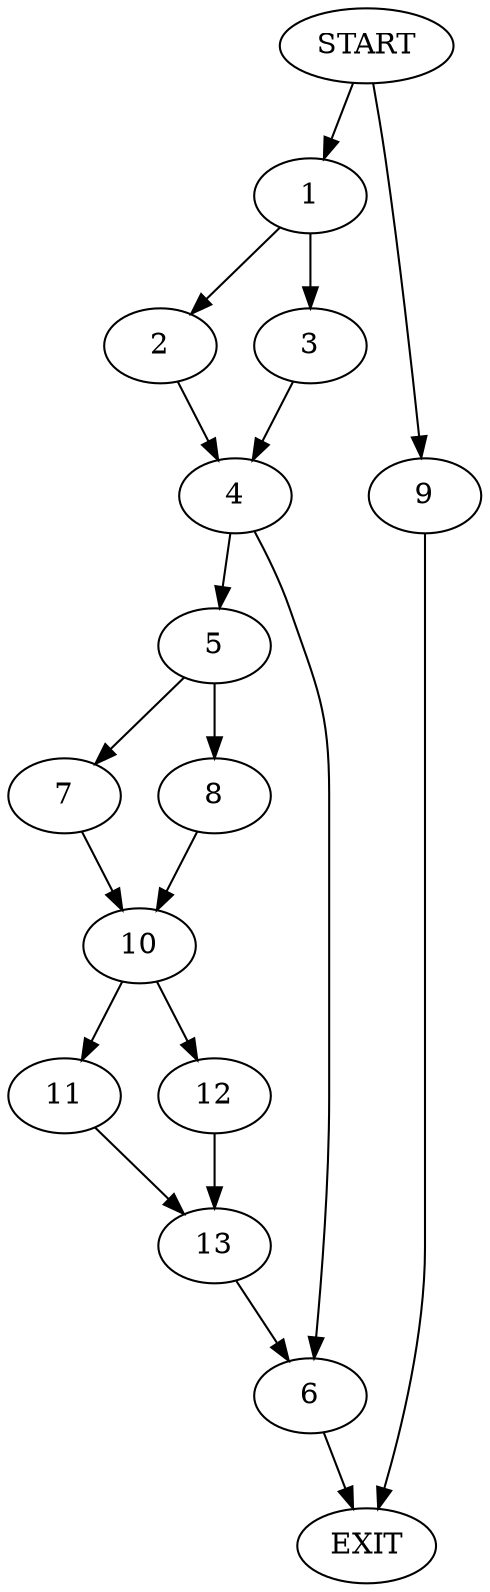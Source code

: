 digraph {
0 [label="START"]
14 [label="EXIT"]
0 -> 1
1 -> 2
1 -> 3
3 -> 4
2 -> 4
4 -> 5
4 -> 6
5 -> 7
5 -> 8
6 -> 14
0 -> 9
9 -> 14
7 -> 10
8 -> 10
10 -> 11
10 -> 12
12 -> 13
11 -> 13
13 -> 6
}
